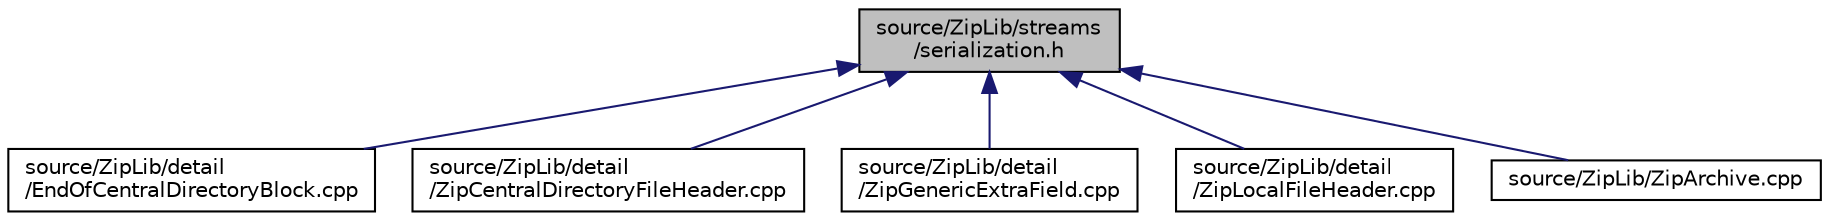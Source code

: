 digraph "source/ZipLib/streams/serialization.h"
{
 // LATEX_PDF_SIZE
  edge [fontname="Helvetica",fontsize="10",labelfontname="Helvetica",labelfontsize="10"];
  node [fontname="Helvetica",fontsize="10",shape=record];
  Node1 [label="source/ZipLib/streams\l/serialization.h",height=0.2,width=0.4,color="black", fillcolor="grey75", style="filled", fontcolor="black",tooltip=" "];
  Node1 -> Node2 [dir="back",color="midnightblue",fontsize="10",style="solid",fontname="Helvetica"];
  Node2 [label="source/ZipLib/detail\l/EndOfCentralDirectoryBlock.cpp",height=0.2,width=0.4,color="black", fillcolor="white", style="filled",URL="$_end_of_central_directory_block_8cpp.html",tooltip=" "];
  Node1 -> Node3 [dir="back",color="midnightblue",fontsize="10",style="solid",fontname="Helvetica"];
  Node3 [label="source/ZipLib/detail\l/ZipCentralDirectoryFileHeader.cpp",height=0.2,width=0.4,color="black", fillcolor="white", style="filled",URL="$_zip_central_directory_file_header_8cpp.html",tooltip=" "];
  Node1 -> Node4 [dir="back",color="midnightblue",fontsize="10",style="solid",fontname="Helvetica"];
  Node4 [label="source/ZipLib/detail\l/ZipGenericExtraField.cpp",height=0.2,width=0.4,color="black", fillcolor="white", style="filled",URL="$_zip_generic_extra_field_8cpp.html",tooltip=" "];
  Node1 -> Node5 [dir="back",color="midnightblue",fontsize="10",style="solid",fontname="Helvetica"];
  Node5 [label="source/ZipLib/detail\l/ZipLocalFileHeader.cpp",height=0.2,width=0.4,color="black", fillcolor="white", style="filled",URL="$_zip_local_file_header_8cpp.html",tooltip=" "];
  Node1 -> Node6 [dir="back",color="midnightblue",fontsize="10",style="solid",fontname="Helvetica"];
  Node6 [label="source/ZipLib/ZipArchive.cpp",height=0.2,width=0.4,color="black", fillcolor="white", style="filled",URL="$_zip_archive_8cpp.html",tooltip=" "];
}
